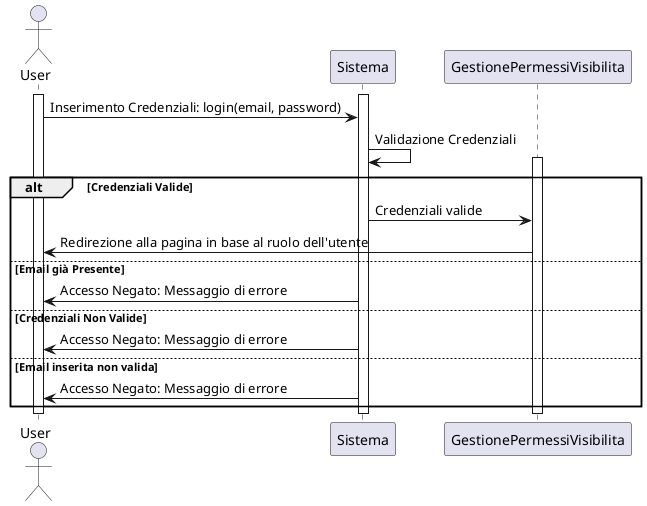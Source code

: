 @startuml

actor User as US
participant "Sistema" as UI
participant "GestionePermessiVisibilita" as PV

activate US
activate UI

US -> UI : Inserimento Credenziali: login(email, password)
UI->UI : Validazione Credenziali

alt Credenziali Valide
activate PV
UI -> PV : Credenziali valide
PV -> US : Redirezione alla pagina in base al ruolo dell'utente
else Email già Presente 
UI -> US : Accesso Negato: Messaggio di errore
else Credenziali Non Valide 
UI -> US : Accesso Negato: Messaggio di errore
else Email inserita non valida 
UI -> US : Accesso Negato: Messaggio di errore
end

deactivate US
deactivate UI
deactivate PV
@enduml
